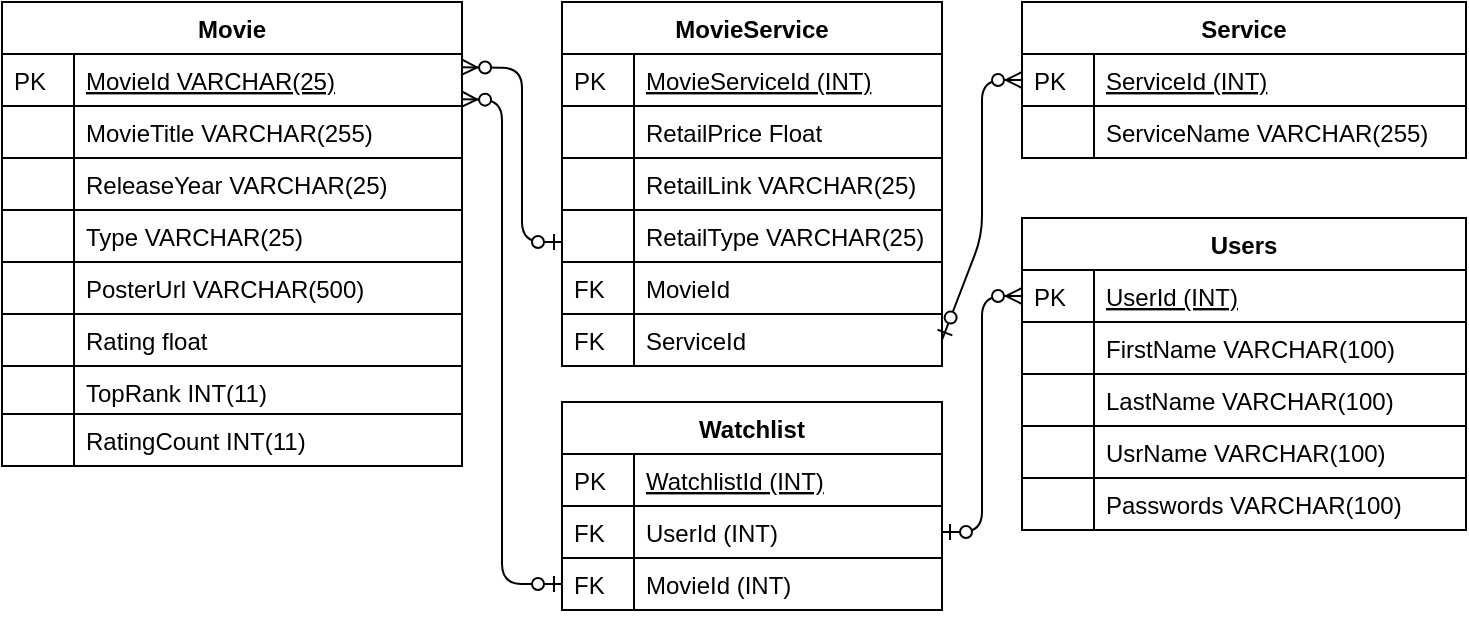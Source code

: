 <mxfile version="13.0.2" type="device"><diagram id="C5RBs43oDa-KdzZeNtuy" name="Page-1"><mxGraphModel dx="823" dy="613" grid="1" gridSize="10" guides="1" tooltips="1" connect="1" arrows="1" fold="1" page="1" pageScale="1" pageWidth="827" pageHeight="1169" math="0" shadow="0"><root><mxCell id="WIyWlLk6GJQsqaUBKTNV-0"/><mxCell id="WIyWlLk6GJQsqaUBKTNV-1" parent="WIyWlLk6GJQsqaUBKTNV-0"/><mxCell id="nYXarkpEJOTozKja-W4--98" value="" style="endArrow=ERzeroToMany;html=1;fontSize=12;startArrow=ERzeroToOne;startFill=1;endFill=1;exitX=1;exitY=0.5;exitDx=0;exitDy=0;entryX=0;entryY=0.5;entryDx=0;entryDy=0;" parent="WIyWlLk6GJQsqaUBKTNV-1" source="nYXarkpEJOTozKja-W4--93" target="nYXarkpEJOTozKja-W4--72" edge="1"><mxGeometry width="50" height="50" relative="1" as="geometry"><mxPoint x="650" y="377" as="sourcePoint"/><mxPoint x="780" y="270" as="targetPoint"/><Array as="points"><mxPoint x="540" y="345"/><mxPoint x="540" y="227"/></Array></mxGeometry></mxCell><mxCell id="zkfFHV4jXpPFQw0GAbJ--51" value="Movie" style="swimlane;fontStyle=1;childLayout=stackLayout;horizontal=1;startSize=26;horizontalStack=0;resizeParent=1;resizeLast=0;collapsible=1;marginBottom=0;rounded=0;shadow=0;strokeWidth=1;" parent="WIyWlLk6GJQsqaUBKTNV-1" vertex="1"><mxGeometry x="50" y="80" width="230" height="232" as="geometry"><mxRectangle x="20" y="80" width="160" height="26" as="alternateBounds"/></mxGeometry></mxCell><mxCell id="zkfFHV4jXpPFQw0GAbJ--52" value="MovieId VARCHAR(25)" style="shape=partialRectangle;top=0;left=0;right=0;bottom=1;align=left;verticalAlign=top;fillColor=none;spacingLeft=40;spacingRight=4;overflow=hidden;rotatable=0;points=[[0,0.5],[1,0.5]];portConstraint=eastwest;dropTarget=0;rounded=0;shadow=0;strokeWidth=1;fontStyle=4" parent="zkfFHV4jXpPFQw0GAbJ--51" vertex="1"><mxGeometry y="26" width="230" height="26" as="geometry"/></mxCell><mxCell id="zkfFHV4jXpPFQw0GAbJ--53" value="PK" style="shape=partialRectangle;top=0;left=0;bottom=0;fillColor=none;align=left;verticalAlign=top;spacingLeft=4;spacingRight=4;overflow=hidden;rotatable=0;points=[];portConstraint=eastwest;part=1;" parent="zkfFHV4jXpPFQw0GAbJ--52" vertex="1" connectable="0"><mxGeometry width="36" height="26" as="geometry"/></mxCell><mxCell id="ZkWPvGjLD-qiQ40wkTTp-46" value="MovieTitle VARCHAR(255)" style="shape=partialRectangle;top=0;left=0;right=0;bottom=1;align=left;verticalAlign=top;fillColor=none;spacingLeft=40;spacingRight=4;overflow=hidden;rotatable=0;points=[[0,0.5],[1,0.5]];portConstraint=eastwest;dropTarget=0;rounded=0;shadow=0;strokeWidth=1;fontStyle=0" vertex="1" parent="zkfFHV4jXpPFQw0GAbJ--51"><mxGeometry y="52" width="230" height="26" as="geometry"/></mxCell><mxCell id="ZkWPvGjLD-qiQ40wkTTp-47" value="" style="shape=partialRectangle;top=0;left=0;bottom=0;fillColor=none;align=left;verticalAlign=top;spacingLeft=4;spacingRight=4;overflow=hidden;rotatable=0;points=[];portConstraint=eastwest;part=1;" vertex="1" connectable="0" parent="ZkWPvGjLD-qiQ40wkTTp-46"><mxGeometry width="36" height="26" as="geometry"/></mxCell><mxCell id="ZkWPvGjLD-qiQ40wkTTp-44" value="ReleaseYear VARCHAR(25)" style="shape=partialRectangle;top=0;left=0;right=0;bottom=1;align=left;verticalAlign=top;fillColor=none;spacingLeft=40;spacingRight=4;overflow=hidden;rotatable=0;points=[[0,0.5],[1,0.5]];portConstraint=eastwest;dropTarget=0;rounded=0;shadow=0;strokeWidth=1;fontStyle=0" vertex="1" parent="zkfFHV4jXpPFQw0GAbJ--51"><mxGeometry y="78" width="230" height="26" as="geometry"/></mxCell><mxCell id="ZkWPvGjLD-qiQ40wkTTp-45" value="" style="shape=partialRectangle;top=0;left=0;bottom=0;fillColor=none;align=left;verticalAlign=top;spacingLeft=4;spacingRight=4;overflow=hidden;rotatable=0;points=[];portConstraint=eastwest;part=1;" vertex="1" connectable="0" parent="ZkWPvGjLD-qiQ40wkTTp-44"><mxGeometry width="36" height="26" as="geometry"/></mxCell><mxCell id="nYXarkpEJOTozKja-W4--7" value="Type VARCHAR(25)" style="shape=partialRectangle;top=0;left=0;right=0;bottom=1;align=left;verticalAlign=top;fillColor=none;spacingLeft=40;spacingRight=4;overflow=hidden;rotatable=0;points=[[0,0.5],[1,0.5]];portConstraint=eastwest;dropTarget=0;rounded=0;shadow=0;strokeWidth=1;fontStyle=0" parent="zkfFHV4jXpPFQw0GAbJ--51" vertex="1"><mxGeometry y="104" width="230" height="26" as="geometry"/></mxCell><mxCell id="nYXarkpEJOTozKja-W4--8" value="" style="shape=partialRectangle;top=0;left=0;bottom=0;fillColor=none;align=left;verticalAlign=top;spacingLeft=4;spacingRight=4;overflow=hidden;rotatable=0;points=[];portConstraint=eastwest;part=1;" parent="nYXarkpEJOTozKja-W4--7" vertex="1" connectable="0"><mxGeometry width="36" height="26" as="geometry"/></mxCell><mxCell id="nYXarkpEJOTozKja-W4--9" value="PosterUrl VARCHAR(500)" style="shape=partialRectangle;top=0;left=0;right=0;bottom=1;align=left;verticalAlign=top;fillColor=none;spacingLeft=40;spacingRight=4;overflow=hidden;rotatable=0;points=[[0,0.5],[1,0.5]];portConstraint=eastwest;dropTarget=0;rounded=0;shadow=0;strokeWidth=1;fontStyle=0" parent="zkfFHV4jXpPFQw0GAbJ--51" vertex="1"><mxGeometry y="130" width="230" height="26" as="geometry"/></mxCell><mxCell id="nYXarkpEJOTozKja-W4--10" value="" style="shape=partialRectangle;top=0;left=0;bottom=0;fillColor=none;align=left;verticalAlign=top;spacingLeft=4;spacingRight=4;overflow=hidden;rotatable=0;points=[];portConstraint=eastwest;part=1;" parent="nYXarkpEJOTozKja-W4--9" vertex="1" connectable="0"><mxGeometry width="36" height="26" as="geometry"/></mxCell><mxCell id="ZkWPvGjLD-qiQ40wkTTp-39" value="Rating float" style="shape=partialRectangle;top=0;left=0;right=0;bottom=1;align=left;verticalAlign=top;fillColor=none;spacingLeft=40;spacingRight=4;overflow=hidden;rotatable=0;points=[[0,0.5],[1,0.5]];portConstraint=eastwest;dropTarget=0;rounded=0;shadow=0;strokeWidth=1;fontStyle=0" vertex="1" parent="zkfFHV4jXpPFQw0GAbJ--51"><mxGeometry y="156" width="230" height="26" as="geometry"/></mxCell><mxCell id="ZkWPvGjLD-qiQ40wkTTp-40" value="" style="shape=partialRectangle;top=0;left=0;bottom=0;fillColor=none;align=left;verticalAlign=top;spacingLeft=4;spacingRight=4;overflow=hidden;rotatable=0;points=[];portConstraint=eastwest;part=1;" vertex="1" connectable="0" parent="ZkWPvGjLD-qiQ40wkTTp-39"><mxGeometry width="36" height="26" as="geometry"/></mxCell><mxCell id="ZkWPvGjLD-qiQ40wkTTp-37" value="TopRank INT(11)" style="shape=partialRectangle;top=0;left=0;right=0;bottom=1;align=left;verticalAlign=top;fillColor=none;spacingLeft=40;spacingRight=4;overflow=hidden;rotatable=0;points=[[0,0.5],[1,0.5]];portConstraint=eastwest;dropTarget=0;rounded=0;shadow=0;strokeWidth=1;fontStyle=0" vertex="1" parent="zkfFHV4jXpPFQw0GAbJ--51"><mxGeometry y="182" width="230" height="24" as="geometry"/></mxCell><mxCell id="ZkWPvGjLD-qiQ40wkTTp-38" value="" style="shape=partialRectangle;top=0;left=0;bottom=0;fillColor=none;align=left;verticalAlign=top;spacingLeft=4;spacingRight=4;overflow=hidden;rotatable=0;points=[];portConstraint=eastwest;part=1;" vertex="1" connectable="0" parent="ZkWPvGjLD-qiQ40wkTTp-37"><mxGeometry width="36" height="24" as="geometry"/></mxCell><mxCell id="nYXarkpEJOTozKja-W4--11" value="RatingCount INT(11)" style="shape=partialRectangle;top=0;left=0;right=0;bottom=1;align=left;verticalAlign=top;fillColor=none;spacingLeft=40;spacingRight=4;overflow=hidden;rotatable=0;points=[[0,0.5],[1,0.5]];portConstraint=eastwest;dropTarget=0;rounded=0;shadow=0;strokeWidth=1;fontStyle=0" parent="zkfFHV4jXpPFQw0GAbJ--51" vertex="1"><mxGeometry y="206" width="230" height="26" as="geometry"/></mxCell><mxCell id="nYXarkpEJOTozKja-W4--12" value="" style="shape=partialRectangle;top=0;left=0;bottom=0;fillColor=none;align=left;verticalAlign=top;spacingLeft=4;spacingRight=4;overflow=hidden;rotatable=0;points=[];portConstraint=eastwest;part=1;" parent="nYXarkpEJOTozKja-W4--11" vertex="1" connectable="0"><mxGeometry width="36" height="26" as="geometry"/></mxCell><mxCell id="61jMfHB-rwv9VSonczlj-1" value="" style="endArrow=ERzeroToMany;html=1;fontSize=12;startArrow=ERzeroToOne;startFill=1;endFill=1;entryX=0.998;entryY=0.869;entryDx=0;entryDy=0;exitX=0;exitY=0.5;exitDx=0;exitDy=0;entryPerimeter=0;" parent="WIyWlLk6GJQsqaUBKTNV-1" source="nYXarkpEJOTozKja-W4--95" target="zkfFHV4jXpPFQw0GAbJ--52" edge="1"><mxGeometry width="50" height="50" relative="1" as="geometry"><mxPoint x="579" y="485" as="sourcePoint"/><mxPoint x="290" y="128" as="targetPoint"/><Array as="points"><mxPoint x="300" y="371"/><mxPoint x="300" y="129"/></Array></mxGeometry></mxCell><mxCell id="nYXarkpEJOTozKja-W4--59" value="Service" style="swimlane;fontStyle=1;childLayout=stackLayout;horizontal=1;startSize=26;horizontalStack=0;resizeParent=1;resizeLast=0;collapsible=1;marginBottom=0;rounded=0;shadow=0;strokeWidth=1;" parent="WIyWlLk6GJQsqaUBKTNV-1" vertex="1"><mxGeometry x="560" y="80" width="222" height="78" as="geometry"><mxRectangle x="260" y="80" width="160" height="26" as="alternateBounds"/></mxGeometry></mxCell><mxCell id="nYXarkpEJOTozKja-W4--60" value="ServiceId (INT)" style="shape=partialRectangle;top=0;left=0;right=0;bottom=1;align=left;verticalAlign=top;fillColor=none;spacingLeft=40;spacingRight=4;overflow=hidden;rotatable=0;points=[[0,0.5],[1,0.5]];portConstraint=eastwest;dropTarget=0;rounded=0;shadow=0;strokeWidth=1;fontStyle=4" parent="nYXarkpEJOTozKja-W4--59" vertex="1"><mxGeometry y="26" width="222" height="26" as="geometry"/></mxCell><mxCell id="nYXarkpEJOTozKja-W4--61" value="PK" style="shape=partialRectangle;top=0;left=0;bottom=0;fillColor=none;align=left;verticalAlign=top;spacingLeft=4;spacingRight=4;overflow=hidden;rotatable=0;points=[];portConstraint=eastwest;part=1;" parent="nYXarkpEJOTozKja-W4--60" vertex="1" connectable="0"><mxGeometry width="36" height="26" as="geometry"/></mxCell><mxCell id="nYXarkpEJOTozKja-W4--55" value="ServiceName VARCHAR(255)" style="shape=partialRectangle;top=0;left=0;right=0;bottom=1;align=left;verticalAlign=top;fillColor=none;spacingLeft=40;spacingRight=4;overflow=hidden;rotatable=0;points=[[0,0.5],[1,0.5]];portConstraint=eastwest;dropTarget=0;rounded=0;shadow=0;strokeWidth=1;fontStyle=0" parent="nYXarkpEJOTozKja-W4--59" vertex="1"><mxGeometry y="52" width="222" height="26" as="geometry"/></mxCell><mxCell id="nYXarkpEJOTozKja-W4--56" value="" style="shape=partialRectangle;top=0;left=0;bottom=0;fillColor=none;align=left;verticalAlign=top;spacingLeft=4;spacingRight=4;overflow=hidden;rotatable=0;points=[];portConstraint=eastwest;part=1;" parent="nYXarkpEJOTozKja-W4--55" vertex="1" connectable="0"><mxGeometry width="36" height="26" as="geometry"/></mxCell><mxCell id="61jMfHB-rwv9VSonczlj-5" value="MovieService" style="swimlane;fontStyle=1;childLayout=stackLayout;horizontal=1;startSize=26;horizontalStack=0;resizeParent=1;resizeLast=0;collapsible=1;marginBottom=0;rounded=0;shadow=0;strokeWidth=1;" parent="WIyWlLk6GJQsqaUBKTNV-1" vertex="1"><mxGeometry x="330" y="80" width="190" height="182" as="geometry"><mxRectangle x="260" y="80" width="160" height="26" as="alternateBounds"/></mxGeometry></mxCell><mxCell id="61jMfHB-rwv9VSonczlj-6" value="MovieServiceId (INT)" style="shape=partialRectangle;top=0;left=0;right=0;bottom=1;align=left;verticalAlign=top;fillColor=none;spacingLeft=40;spacingRight=4;overflow=hidden;rotatable=0;points=[[0,0.5],[1,0.5]];portConstraint=eastwest;dropTarget=0;rounded=0;shadow=0;strokeWidth=1;fontStyle=4" parent="61jMfHB-rwv9VSonczlj-5" vertex="1"><mxGeometry y="26" width="190" height="26" as="geometry"/></mxCell><mxCell id="61jMfHB-rwv9VSonczlj-7" value="PK" style="shape=partialRectangle;top=0;left=0;bottom=0;fillColor=none;align=left;verticalAlign=top;spacingLeft=4;spacingRight=4;overflow=hidden;rotatable=0;points=[];portConstraint=eastwest;part=1;" parent="61jMfHB-rwv9VSonczlj-6" vertex="1" connectable="0"><mxGeometry width="36" height="26" as="geometry"/></mxCell><mxCell id="61jMfHB-rwv9VSonczlj-10" value="RetailPrice Float" style="shape=partialRectangle;top=0;left=0;right=0;bottom=1;align=left;verticalAlign=top;fillColor=none;spacingLeft=40;spacingRight=4;overflow=hidden;rotatable=0;points=[[0,0.5],[1,0.5]];portConstraint=eastwest;dropTarget=0;rounded=0;shadow=0;strokeWidth=1;fontStyle=0" parent="61jMfHB-rwv9VSonczlj-5" vertex="1"><mxGeometry y="52" width="190" height="26" as="geometry"/></mxCell><mxCell id="61jMfHB-rwv9VSonczlj-11" value="" style="shape=partialRectangle;top=0;left=0;bottom=0;fillColor=none;align=left;verticalAlign=top;spacingLeft=4;spacingRight=4;overflow=hidden;rotatable=0;points=[];portConstraint=eastwest;part=1;" parent="61jMfHB-rwv9VSonczlj-10" vertex="1" connectable="0"><mxGeometry width="36" height="26" as="geometry"/></mxCell><mxCell id="ZkWPvGjLD-qiQ40wkTTp-49" value="RetailLink VARCHAR(25)" style="shape=partialRectangle;top=0;left=0;right=0;bottom=1;align=left;verticalAlign=top;fillColor=none;spacingLeft=40;spacingRight=4;overflow=hidden;rotatable=0;points=[[0,0.5],[1,0.5]];portConstraint=eastwest;dropTarget=0;rounded=0;shadow=0;strokeWidth=1;fontStyle=0" vertex="1" parent="61jMfHB-rwv9VSonczlj-5"><mxGeometry y="78" width="190" height="26" as="geometry"/></mxCell><mxCell id="ZkWPvGjLD-qiQ40wkTTp-50" value="" style="shape=partialRectangle;top=0;left=0;bottom=0;fillColor=none;align=left;verticalAlign=top;spacingLeft=4;spacingRight=4;overflow=hidden;rotatable=0;points=[];portConstraint=eastwest;part=1;" vertex="1" connectable="0" parent="ZkWPvGjLD-qiQ40wkTTp-49"><mxGeometry width="36" height="26" as="geometry"/></mxCell><mxCell id="ZkWPvGjLD-qiQ40wkTTp-51" value="RetailType VARCHAR(25)" style="shape=partialRectangle;top=0;left=0;right=0;bottom=1;align=left;verticalAlign=top;fillColor=none;spacingLeft=40;spacingRight=4;overflow=hidden;rotatable=0;points=[[0,0.5],[1,0.5]];portConstraint=eastwest;dropTarget=0;rounded=0;shadow=0;strokeWidth=1;fontStyle=0" vertex="1" parent="61jMfHB-rwv9VSonczlj-5"><mxGeometry y="104" width="190" height="26" as="geometry"/></mxCell><mxCell id="ZkWPvGjLD-qiQ40wkTTp-52" value="" style="shape=partialRectangle;top=0;left=0;bottom=0;fillColor=none;align=left;verticalAlign=top;spacingLeft=4;spacingRight=4;overflow=hidden;rotatable=0;points=[];portConstraint=eastwest;part=1;" vertex="1" connectable="0" parent="ZkWPvGjLD-qiQ40wkTTp-51"><mxGeometry width="36" height="26" as="geometry"/></mxCell><mxCell id="61jMfHB-rwv9VSonczlj-12" value="MovieId" style="shape=partialRectangle;top=0;left=0;right=0;bottom=1;align=left;verticalAlign=top;fillColor=none;spacingLeft=40;spacingRight=4;overflow=hidden;rotatable=0;points=[[0,0.5],[1,0.5]];portConstraint=eastwest;dropTarget=0;rounded=0;shadow=0;strokeWidth=1;fontStyle=0" parent="61jMfHB-rwv9VSonczlj-5" vertex="1"><mxGeometry y="130" width="190" height="26" as="geometry"/></mxCell><mxCell id="61jMfHB-rwv9VSonczlj-13" value="FK" style="shape=partialRectangle;top=0;left=0;bottom=0;fillColor=none;align=left;verticalAlign=top;spacingLeft=4;spacingRight=4;overflow=hidden;rotatable=0;points=[];portConstraint=eastwest;part=1;" parent="61jMfHB-rwv9VSonczlj-12" vertex="1" connectable="0"><mxGeometry width="36" height="26" as="geometry"/></mxCell><mxCell id="61jMfHB-rwv9VSonczlj-14" value="ServiceId" style="shape=partialRectangle;top=0;left=0;right=0;bottom=1;align=left;verticalAlign=top;fillColor=none;spacingLeft=40;spacingRight=4;overflow=hidden;rotatable=0;points=[[0,0.5],[1,0.5]];portConstraint=eastwest;dropTarget=0;rounded=0;shadow=0;strokeWidth=1;fontStyle=0" parent="61jMfHB-rwv9VSonczlj-5" vertex="1"><mxGeometry y="156" width="190" height="26" as="geometry"/></mxCell><mxCell id="61jMfHB-rwv9VSonczlj-15" value="FK" style="shape=partialRectangle;top=0;left=0;bottom=0;fillColor=none;align=left;verticalAlign=top;spacingLeft=4;spacingRight=4;overflow=hidden;rotatable=0;points=[];portConstraint=eastwest;part=1;" parent="61jMfHB-rwv9VSonczlj-14" vertex="1" connectable="0"><mxGeometry width="36" height="26" as="geometry"/></mxCell><mxCell id="61jMfHB-rwv9VSonczlj-21" value="" style="endArrow=ERzeroToMany;html=1;fontSize=12;startArrow=ERzeroToOne;startFill=1;endFill=1;entryX=0.998;entryY=0.254;entryDx=0;entryDy=0;entryPerimeter=0;" parent="WIyWlLk6GJQsqaUBKTNV-1" target="zkfFHV4jXpPFQw0GAbJ--52" edge="1"><mxGeometry width="50" height="50" relative="1" as="geometry"><mxPoint x="330" y="200" as="sourcePoint"/><mxPoint x="290" y="60" as="targetPoint"/><Array as="points"><mxPoint x="310" y="200"/><mxPoint x="310" y="113"/></Array></mxGeometry></mxCell><mxCell id="61jMfHB-rwv9VSonczlj-22" value="" style="endArrow=ERzeroToMany;html=1;fontSize=12;startArrow=ERzeroToOne;startFill=1;endFill=1;exitX=1;exitY=0.5;exitDx=0;exitDy=0;entryX=0;entryY=0.5;entryDx=0;entryDy=0;" parent="WIyWlLk6GJQsqaUBKTNV-1" target="nYXarkpEJOTozKja-W4--60" edge="1" source="61jMfHB-rwv9VSonczlj-14"><mxGeometry width="50" height="50" relative="1" as="geometry"><mxPoint x="520" y="226" as="sourcePoint"/><mxPoint x="560" y="158" as="targetPoint"/><Array as="points"><mxPoint x="540" y="197"/><mxPoint x="540" y="119"/></Array></mxGeometry></mxCell><mxCell id="nYXarkpEJOTozKja-W4--71" value="Users" style="swimlane;fontStyle=1;childLayout=stackLayout;horizontal=1;startSize=26;horizontalStack=0;resizeParent=1;resizeLast=0;collapsible=1;marginBottom=0;rounded=0;shadow=0;strokeWidth=1;" parent="WIyWlLk6GJQsqaUBKTNV-1" vertex="1"><mxGeometry x="560" y="188" width="222" height="156" as="geometry"><mxRectangle x="20" y="80" width="160" height="26" as="alternateBounds"/></mxGeometry></mxCell><mxCell id="nYXarkpEJOTozKja-W4--72" value="UserId (INT)" style="shape=partialRectangle;top=0;left=0;right=0;bottom=1;align=left;verticalAlign=top;fillColor=none;spacingLeft=40;spacingRight=4;overflow=hidden;rotatable=0;points=[[0,0.5],[1,0.5]];portConstraint=eastwest;dropTarget=0;rounded=0;shadow=0;strokeWidth=1;fontStyle=4" parent="nYXarkpEJOTozKja-W4--71" vertex="1"><mxGeometry y="26" width="222" height="26" as="geometry"/></mxCell><mxCell id="nYXarkpEJOTozKja-W4--73" value="PK" style="shape=partialRectangle;top=0;left=0;bottom=0;fillColor=none;align=left;verticalAlign=top;spacingLeft=4;spacingRight=4;overflow=hidden;rotatable=0;points=[];portConstraint=eastwest;part=1;" parent="nYXarkpEJOTozKja-W4--72" vertex="1" connectable="0"><mxGeometry width="36" height="26" as="geometry"/></mxCell><mxCell id="nYXarkpEJOTozKja-W4--74" value="FirstName VARCHAR(100)" style="shape=partialRectangle;top=0;left=0;right=0;bottom=1;align=left;verticalAlign=top;fillColor=none;spacingLeft=40;spacingRight=4;overflow=hidden;rotatable=0;points=[[0,0.5],[1,0.5]];portConstraint=eastwest;dropTarget=0;rounded=0;shadow=0;strokeWidth=1;fontStyle=0" parent="nYXarkpEJOTozKja-W4--71" vertex="1"><mxGeometry y="52" width="222" height="26" as="geometry"/></mxCell><mxCell id="nYXarkpEJOTozKja-W4--75" value="" style="shape=partialRectangle;top=0;left=0;bottom=0;fillColor=none;align=left;verticalAlign=top;spacingLeft=4;spacingRight=4;overflow=hidden;rotatable=0;points=[];portConstraint=eastwest;part=1;" parent="nYXarkpEJOTozKja-W4--74" vertex="1" connectable="0"><mxGeometry width="36" height="26" as="geometry"/></mxCell><mxCell id="nYXarkpEJOTozKja-W4--76" value="LastName VARCHAR(100)" style="shape=partialRectangle;top=0;left=0;right=0;bottom=1;align=left;verticalAlign=top;fillColor=none;spacingLeft=40;spacingRight=4;overflow=hidden;rotatable=0;points=[[0,0.5],[1,0.5]];portConstraint=eastwest;dropTarget=0;rounded=0;shadow=0;strokeWidth=1;fontStyle=0" parent="nYXarkpEJOTozKja-W4--71" vertex="1"><mxGeometry y="78" width="222" height="26" as="geometry"/></mxCell><mxCell id="nYXarkpEJOTozKja-W4--77" value="" style="shape=partialRectangle;top=0;left=0;bottom=0;fillColor=none;align=left;verticalAlign=top;spacingLeft=4;spacingRight=4;overflow=hidden;rotatable=0;points=[];portConstraint=eastwest;part=1;" parent="nYXarkpEJOTozKja-W4--76" vertex="1" connectable="0"><mxGeometry width="36" height="26" as="geometry"/></mxCell><mxCell id="nYXarkpEJOTozKja-W4--78" value="UsrName VARCHAR(100)" style="shape=partialRectangle;top=0;left=0;right=0;bottom=1;align=left;verticalAlign=top;fillColor=none;spacingLeft=40;spacingRight=4;overflow=hidden;rotatable=0;points=[[0,0.5],[1,0.5]];portConstraint=eastwest;dropTarget=0;rounded=0;shadow=0;strokeWidth=1;fontStyle=0" parent="nYXarkpEJOTozKja-W4--71" vertex="1"><mxGeometry y="104" width="222" height="26" as="geometry"/></mxCell><mxCell id="nYXarkpEJOTozKja-W4--79" value="" style="shape=partialRectangle;top=0;left=0;bottom=0;fillColor=none;align=left;verticalAlign=top;spacingLeft=4;spacingRight=4;overflow=hidden;rotatable=0;points=[];portConstraint=eastwest;part=1;" parent="nYXarkpEJOTozKja-W4--78" vertex="1" connectable="0"><mxGeometry width="36" height="26" as="geometry"/></mxCell><mxCell id="nYXarkpEJOTozKja-W4--80" value="Passwords VARCHAR(100)" style="shape=partialRectangle;top=0;left=0;right=0;bottom=1;align=left;verticalAlign=top;fillColor=none;spacingLeft=40;spacingRight=4;overflow=hidden;rotatable=0;points=[[0,0.5],[1,0.5]];portConstraint=eastwest;dropTarget=0;rounded=0;shadow=0;strokeWidth=1;fontStyle=0" parent="nYXarkpEJOTozKja-W4--71" vertex="1"><mxGeometry y="130" width="222" height="26" as="geometry"/></mxCell><mxCell id="nYXarkpEJOTozKja-W4--81" value="" style="shape=partialRectangle;top=0;left=0;bottom=0;fillColor=none;align=left;verticalAlign=top;spacingLeft=4;spacingRight=4;overflow=hidden;rotatable=0;points=[];portConstraint=eastwest;part=1;" parent="nYXarkpEJOTozKja-W4--80" vertex="1" connectable="0"><mxGeometry width="36" height="26" as="geometry"/></mxCell><mxCell id="nYXarkpEJOTozKja-W4--102" value="Watchlist" style="swimlane;fontStyle=1;childLayout=stackLayout;horizontal=1;startSize=26;horizontalStack=0;resizeParent=1;resizeLast=0;collapsible=1;marginBottom=0;rounded=0;shadow=0;strokeWidth=1;" parent="WIyWlLk6GJQsqaUBKTNV-1" vertex="1"><mxGeometry x="330" y="280" width="190" height="104" as="geometry"><mxRectangle x="260" y="80" width="160" height="26" as="alternateBounds"/></mxGeometry></mxCell><mxCell id="nYXarkpEJOTozKja-W4--103" value="WatchlistId (INT)" style="shape=partialRectangle;top=0;left=0;right=0;bottom=1;align=left;verticalAlign=top;fillColor=none;spacingLeft=40;spacingRight=4;overflow=hidden;rotatable=0;points=[[0,0.5],[1,0.5]];portConstraint=eastwest;dropTarget=0;rounded=0;shadow=0;strokeWidth=1;fontStyle=4" parent="nYXarkpEJOTozKja-W4--102" vertex="1"><mxGeometry y="26" width="190" height="26" as="geometry"/></mxCell><mxCell id="nYXarkpEJOTozKja-W4--104" value="PK" style="shape=partialRectangle;top=0;left=0;bottom=0;fillColor=none;align=left;verticalAlign=top;spacingLeft=4;spacingRight=4;overflow=hidden;rotatable=0;points=[];portConstraint=eastwest;part=1;" parent="nYXarkpEJOTozKja-W4--103" vertex="1" connectable="0"><mxGeometry width="36" height="26" as="geometry"/></mxCell><mxCell id="nYXarkpEJOTozKja-W4--93" value="UserId (INT)" style="shape=partialRectangle;top=0;left=0;right=0;bottom=1;align=left;verticalAlign=top;fillColor=none;spacingLeft=40;spacingRight=4;overflow=hidden;rotatable=0;points=[[0,0.5],[1,0.5]];portConstraint=eastwest;dropTarget=0;rounded=0;shadow=0;strokeWidth=1;fontStyle=0" parent="nYXarkpEJOTozKja-W4--102" vertex="1"><mxGeometry y="52" width="190" height="26" as="geometry"/></mxCell><mxCell id="nYXarkpEJOTozKja-W4--94" value="FK" style="shape=partialRectangle;top=0;left=0;bottom=0;fillColor=none;align=left;verticalAlign=top;spacingLeft=4;spacingRight=4;overflow=hidden;rotatable=0;points=[];portConstraint=eastwest;part=1;" parent="nYXarkpEJOTozKja-W4--93" vertex="1" connectable="0"><mxGeometry width="36" height="26" as="geometry"/></mxCell><mxCell id="nYXarkpEJOTozKja-W4--95" value="MovieId (INT)" style="shape=partialRectangle;top=0;left=0;right=0;bottom=1;align=left;verticalAlign=top;fillColor=none;spacingLeft=40;spacingRight=4;overflow=hidden;rotatable=0;points=[[0,0.5],[1,0.5]];portConstraint=eastwest;dropTarget=0;rounded=0;shadow=0;strokeWidth=1;fontStyle=0" parent="nYXarkpEJOTozKja-W4--102" vertex="1"><mxGeometry y="78" width="190" height="26" as="geometry"/></mxCell><mxCell id="nYXarkpEJOTozKja-W4--96" value="FK" style="shape=partialRectangle;top=0;left=0;bottom=0;fillColor=none;align=left;verticalAlign=top;spacingLeft=4;spacingRight=4;overflow=hidden;rotatable=0;points=[];portConstraint=eastwest;part=1;" parent="nYXarkpEJOTozKja-W4--95" vertex="1" connectable="0"><mxGeometry width="36" height="26" as="geometry"/></mxCell></root></mxGraphModel></diagram></mxfile>
